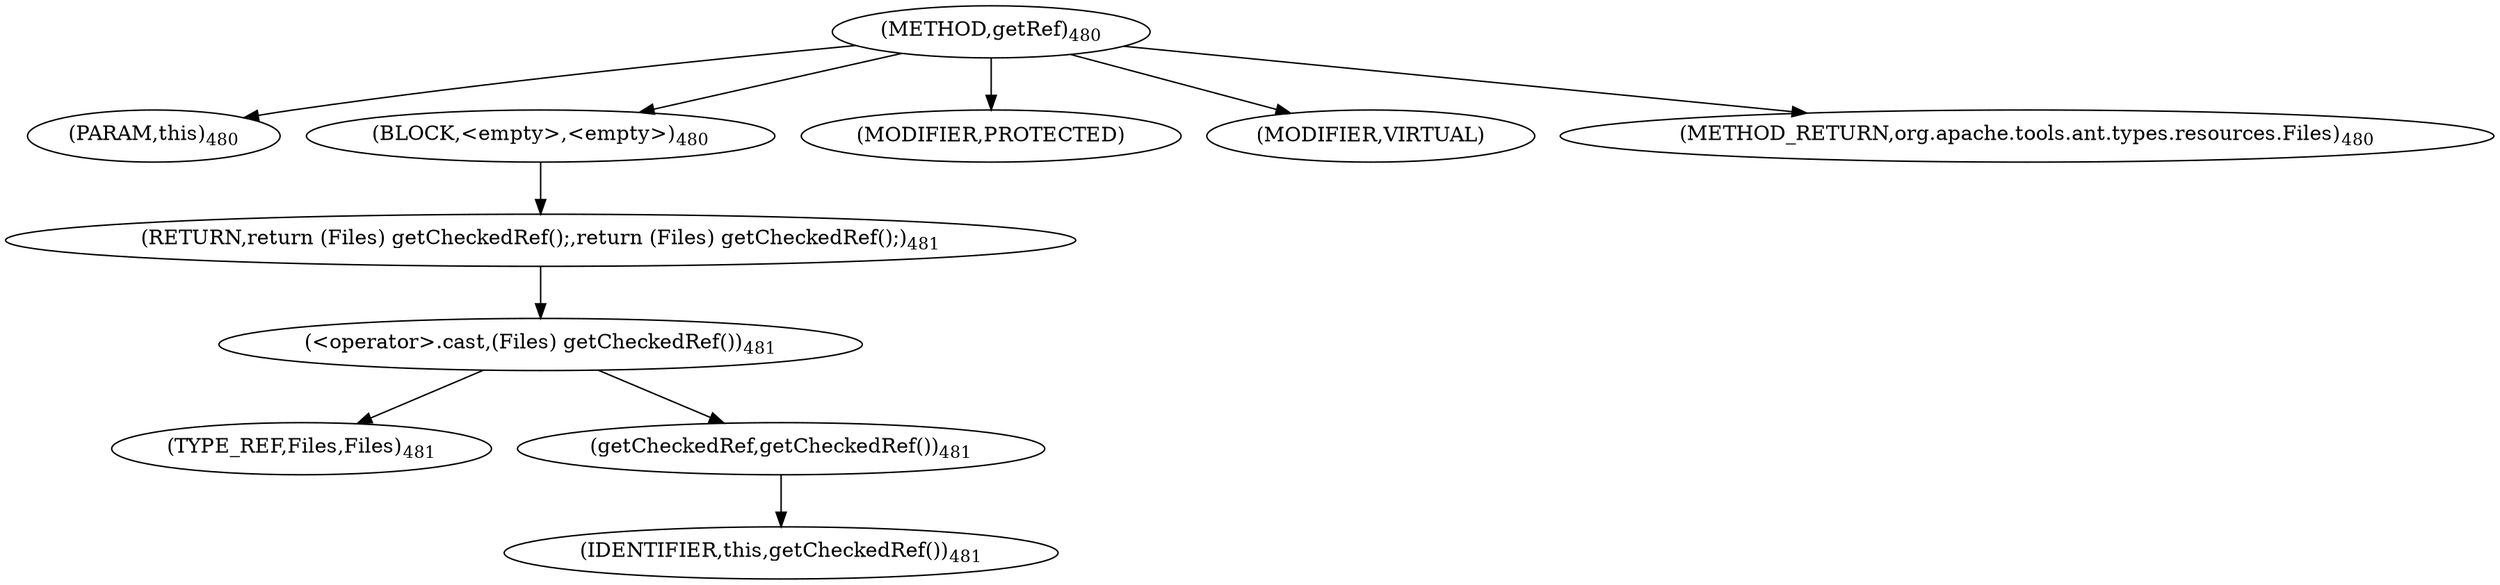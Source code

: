 digraph "getRef" {  
"1073" [label = <(METHOD,getRef)<SUB>480</SUB>> ]
"103" [label = <(PARAM,this)<SUB>480</SUB>> ]
"1074" [label = <(BLOCK,&lt;empty&gt;,&lt;empty&gt;)<SUB>480</SUB>> ]
"1075" [label = <(RETURN,return (Files) getCheckedRef();,return (Files) getCheckedRef();)<SUB>481</SUB>> ]
"1076" [label = <(&lt;operator&gt;.cast,(Files) getCheckedRef())<SUB>481</SUB>> ]
"1077" [label = <(TYPE_REF,Files,Files)<SUB>481</SUB>> ]
"1078" [label = <(getCheckedRef,getCheckedRef())<SUB>481</SUB>> ]
"102" [label = <(IDENTIFIER,this,getCheckedRef())<SUB>481</SUB>> ]
"1079" [label = <(MODIFIER,PROTECTED)> ]
"1080" [label = <(MODIFIER,VIRTUAL)> ]
"1081" [label = <(METHOD_RETURN,org.apache.tools.ant.types.resources.Files)<SUB>480</SUB>> ]
  "1073" -> "103" 
  "1073" -> "1074" 
  "1073" -> "1079" 
  "1073" -> "1080" 
  "1073" -> "1081" 
  "1074" -> "1075" 
  "1075" -> "1076" 
  "1076" -> "1077" 
  "1076" -> "1078" 
  "1078" -> "102" 
}
